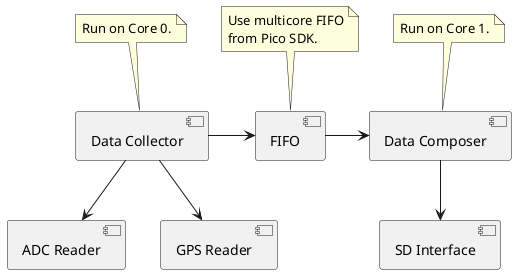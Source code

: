 @startuml Bahama Mama Telemetry Components

[Data Collector] as collector
[Data Composer] as composer
[FIFO] as fifo
[SD Interface] as sd
[ADC Reader] as adc
[GPS Reader] as gps

note top of fifo
    Use multicore FIFO
    from Pico SDK.
end note

note top of collector
    Run on Core 0.
end note

note top of composer
    Run on Core 1.
end note

collector -> fifo
fifo -> composer

collector -d-> adc
collector -d-> gps

composer -d-> sd

@enduml